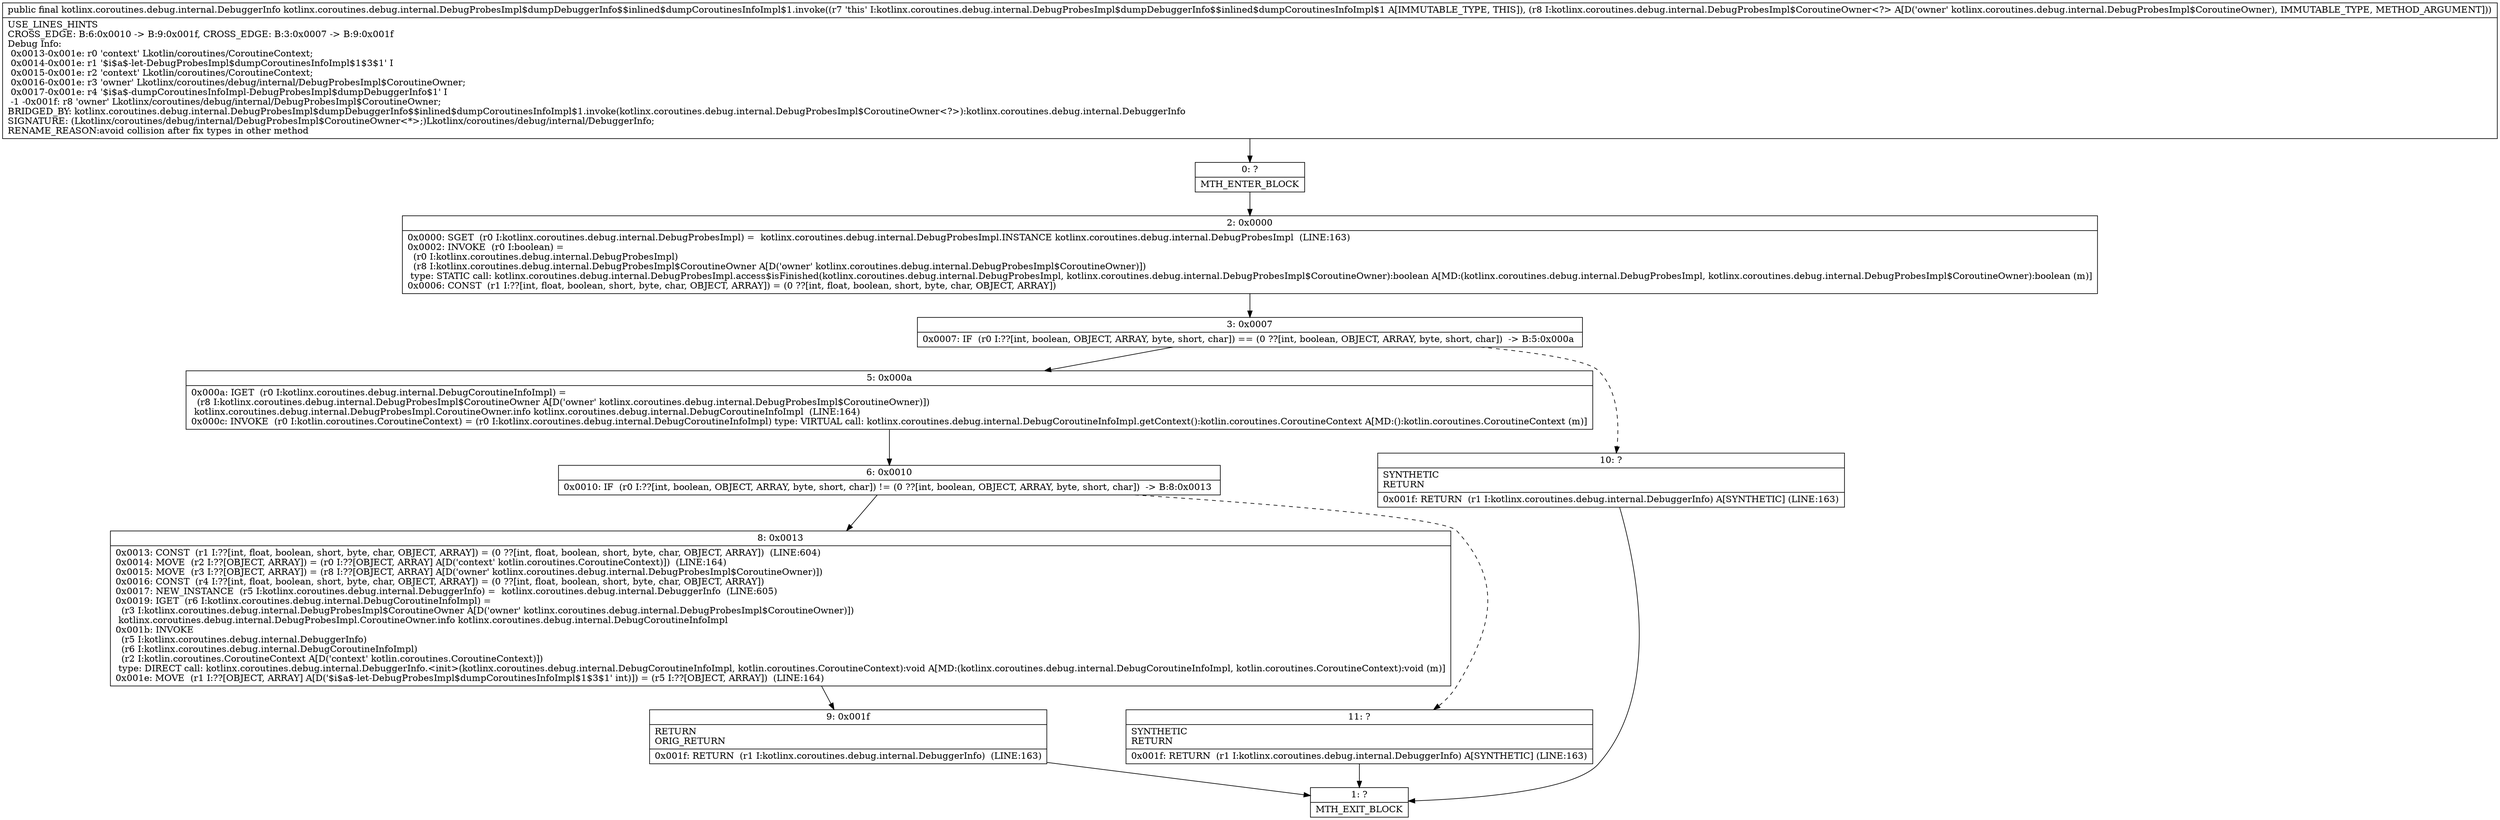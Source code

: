 digraph "CFG forkotlinx.coroutines.debug.internal.DebugProbesImpl$dumpDebuggerInfo$$inlined$dumpCoroutinesInfoImpl$1.invoke(Lkotlinx\/coroutines\/debug\/internal\/DebugProbesImpl$CoroutineOwner;)Ljava\/lang\/Object;" {
Node_0 [shape=record,label="{0\:\ ?|MTH_ENTER_BLOCK\l}"];
Node_2 [shape=record,label="{2\:\ 0x0000|0x0000: SGET  (r0 I:kotlinx.coroutines.debug.internal.DebugProbesImpl) =  kotlinx.coroutines.debug.internal.DebugProbesImpl.INSTANCE kotlinx.coroutines.debug.internal.DebugProbesImpl  (LINE:163)\l0x0002: INVOKE  (r0 I:boolean) = \l  (r0 I:kotlinx.coroutines.debug.internal.DebugProbesImpl)\l  (r8 I:kotlinx.coroutines.debug.internal.DebugProbesImpl$CoroutineOwner A[D('owner' kotlinx.coroutines.debug.internal.DebugProbesImpl$CoroutineOwner)])\l type: STATIC call: kotlinx.coroutines.debug.internal.DebugProbesImpl.access$isFinished(kotlinx.coroutines.debug.internal.DebugProbesImpl, kotlinx.coroutines.debug.internal.DebugProbesImpl$CoroutineOwner):boolean A[MD:(kotlinx.coroutines.debug.internal.DebugProbesImpl, kotlinx.coroutines.debug.internal.DebugProbesImpl$CoroutineOwner):boolean (m)]\l0x0006: CONST  (r1 I:??[int, float, boolean, short, byte, char, OBJECT, ARRAY]) = (0 ??[int, float, boolean, short, byte, char, OBJECT, ARRAY]) \l}"];
Node_3 [shape=record,label="{3\:\ 0x0007|0x0007: IF  (r0 I:??[int, boolean, OBJECT, ARRAY, byte, short, char]) == (0 ??[int, boolean, OBJECT, ARRAY, byte, short, char])  \-\> B:5:0x000a \l}"];
Node_5 [shape=record,label="{5\:\ 0x000a|0x000a: IGET  (r0 I:kotlinx.coroutines.debug.internal.DebugCoroutineInfoImpl) = \l  (r8 I:kotlinx.coroutines.debug.internal.DebugProbesImpl$CoroutineOwner A[D('owner' kotlinx.coroutines.debug.internal.DebugProbesImpl$CoroutineOwner)])\l kotlinx.coroutines.debug.internal.DebugProbesImpl.CoroutineOwner.info kotlinx.coroutines.debug.internal.DebugCoroutineInfoImpl  (LINE:164)\l0x000c: INVOKE  (r0 I:kotlin.coroutines.CoroutineContext) = (r0 I:kotlinx.coroutines.debug.internal.DebugCoroutineInfoImpl) type: VIRTUAL call: kotlinx.coroutines.debug.internal.DebugCoroutineInfoImpl.getContext():kotlin.coroutines.CoroutineContext A[MD:():kotlin.coroutines.CoroutineContext (m)]\l}"];
Node_6 [shape=record,label="{6\:\ 0x0010|0x0010: IF  (r0 I:??[int, boolean, OBJECT, ARRAY, byte, short, char]) != (0 ??[int, boolean, OBJECT, ARRAY, byte, short, char])  \-\> B:8:0x0013 \l}"];
Node_8 [shape=record,label="{8\:\ 0x0013|0x0013: CONST  (r1 I:??[int, float, boolean, short, byte, char, OBJECT, ARRAY]) = (0 ??[int, float, boolean, short, byte, char, OBJECT, ARRAY])  (LINE:604)\l0x0014: MOVE  (r2 I:??[OBJECT, ARRAY]) = (r0 I:??[OBJECT, ARRAY] A[D('context' kotlin.coroutines.CoroutineContext)])  (LINE:164)\l0x0015: MOVE  (r3 I:??[OBJECT, ARRAY]) = (r8 I:??[OBJECT, ARRAY] A[D('owner' kotlinx.coroutines.debug.internal.DebugProbesImpl$CoroutineOwner)]) \l0x0016: CONST  (r4 I:??[int, float, boolean, short, byte, char, OBJECT, ARRAY]) = (0 ??[int, float, boolean, short, byte, char, OBJECT, ARRAY]) \l0x0017: NEW_INSTANCE  (r5 I:kotlinx.coroutines.debug.internal.DebuggerInfo) =  kotlinx.coroutines.debug.internal.DebuggerInfo  (LINE:605)\l0x0019: IGET  (r6 I:kotlinx.coroutines.debug.internal.DebugCoroutineInfoImpl) = \l  (r3 I:kotlinx.coroutines.debug.internal.DebugProbesImpl$CoroutineOwner A[D('owner' kotlinx.coroutines.debug.internal.DebugProbesImpl$CoroutineOwner)])\l kotlinx.coroutines.debug.internal.DebugProbesImpl.CoroutineOwner.info kotlinx.coroutines.debug.internal.DebugCoroutineInfoImpl \l0x001b: INVOKE  \l  (r5 I:kotlinx.coroutines.debug.internal.DebuggerInfo)\l  (r6 I:kotlinx.coroutines.debug.internal.DebugCoroutineInfoImpl)\l  (r2 I:kotlin.coroutines.CoroutineContext A[D('context' kotlin.coroutines.CoroutineContext)])\l type: DIRECT call: kotlinx.coroutines.debug.internal.DebuggerInfo.\<init\>(kotlinx.coroutines.debug.internal.DebugCoroutineInfoImpl, kotlin.coroutines.CoroutineContext):void A[MD:(kotlinx.coroutines.debug.internal.DebugCoroutineInfoImpl, kotlin.coroutines.CoroutineContext):void (m)]\l0x001e: MOVE  (r1 I:??[OBJECT, ARRAY] A[D('$i$a$\-let\-DebugProbesImpl$dumpCoroutinesInfoImpl$1$3$1' int)]) = (r5 I:??[OBJECT, ARRAY])  (LINE:164)\l}"];
Node_9 [shape=record,label="{9\:\ 0x001f|RETURN\lORIG_RETURN\l|0x001f: RETURN  (r1 I:kotlinx.coroutines.debug.internal.DebuggerInfo)  (LINE:163)\l}"];
Node_1 [shape=record,label="{1\:\ ?|MTH_EXIT_BLOCK\l}"];
Node_11 [shape=record,label="{11\:\ ?|SYNTHETIC\lRETURN\l|0x001f: RETURN  (r1 I:kotlinx.coroutines.debug.internal.DebuggerInfo) A[SYNTHETIC] (LINE:163)\l}"];
Node_10 [shape=record,label="{10\:\ ?|SYNTHETIC\lRETURN\l|0x001f: RETURN  (r1 I:kotlinx.coroutines.debug.internal.DebuggerInfo) A[SYNTHETIC] (LINE:163)\l}"];
MethodNode[shape=record,label="{public final kotlinx.coroutines.debug.internal.DebuggerInfo kotlinx.coroutines.debug.internal.DebugProbesImpl$dumpDebuggerInfo$$inlined$dumpCoroutinesInfoImpl$1.invoke((r7 'this' I:kotlinx.coroutines.debug.internal.DebugProbesImpl$dumpDebuggerInfo$$inlined$dumpCoroutinesInfoImpl$1 A[IMMUTABLE_TYPE, THIS]), (r8 I:kotlinx.coroutines.debug.internal.DebugProbesImpl$CoroutineOwner\<?\> A[D('owner' kotlinx.coroutines.debug.internal.DebugProbesImpl$CoroutineOwner), IMMUTABLE_TYPE, METHOD_ARGUMENT]))  | USE_LINES_HINTS\lCROSS_EDGE: B:6:0x0010 \-\> B:9:0x001f, CROSS_EDGE: B:3:0x0007 \-\> B:9:0x001f\lDebug Info:\l  0x0013\-0x001e: r0 'context' Lkotlin\/coroutines\/CoroutineContext;\l  0x0014\-0x001e: r1 '$i$a$\-let\-DebugProbesImpl$dumpCoroutinesInfoImpl$1$3$1' I\l  0x0015\-0x001e: r2 'context' Lkotlin\/coroutines\/CoroutineContext;\l  0x0016\-0x001e: r3 'owner' Lkotlinx\/coroutines\/debug\/internal\/DebugProbesImpl$CoroutineOwner;\l  0x0017\-0x001e: r4 '$i$a$\-dumpCoroutinesInfoImpl\-DebugProbesImpl$dumpDebuggerInfo$1' I\l  \-1 \-0x001f: r8 'owner' Lkotlinx\/coroutines\/debug\/internal\/DebugProbesImpl$CoroutineOwner;\lBRIDGED_BY: kotlinx.coroutines.debug.internal.DebugProbesImpl$dumpDebuggerInfo$$inlined$dumpCoroutinesInfoImpl$1.invoke(kotlinx.coroutines.debug.internal.DebugProbesImpl$CoroutineOwner\<?\>):kotlinx.coroutines.debug.internal.DebuggerInfo\lSIGNATURE: (Lkotlinx\/coroutines\/debug\/internal\/DebugProbesImpl$CoroutineOwner\<*\>;)Lkotlinx\/coroutines\/debug\/internal\/DebuggerInfo;\lRENAME_REASON:avoid collision after fix types in other method\l}"];
MethodNode -> Node_0;Node_0 -> Node_2;
Node_2 -> Node_3;
Node_3 -> Node_5;
Node_3 -> Node_10[style=dashed];
Node_5 -> Node_6;
Node_6 -> Node_8;
Node_6 -> Node_11[style=dashed];
Node_8 -> Node_9;
Node_9 -> Node_1;
Node_11 -> Node_1;
Node_10 -> Node_1;
}

